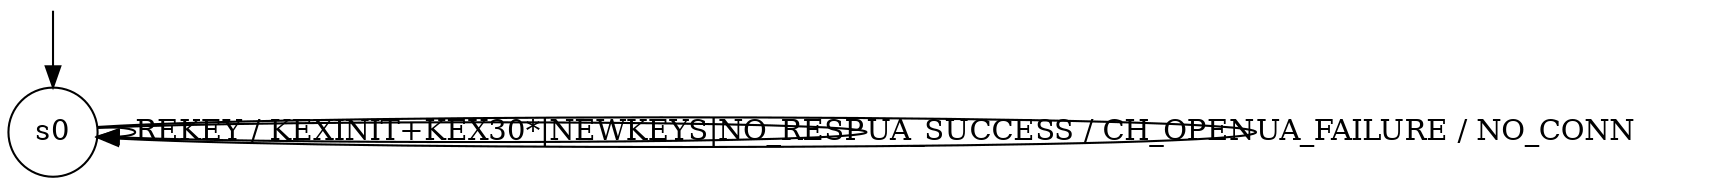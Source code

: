 digraph g {

	s0 [shape="circle" label="s0"];
	s0 -> s0 [label="REKEY / KEXINIT+KEX30*|NEWKEYS|NO_RESP"];
	s0 -> s0 [label="UA_SUCCESS / CH_OPEN"];
	s0 -> s0 [label="UA_FAILURE / NO_CONN"];

__start0 [label="" shape="none" width="0" height="0"];
__start0 -> s0;

}
